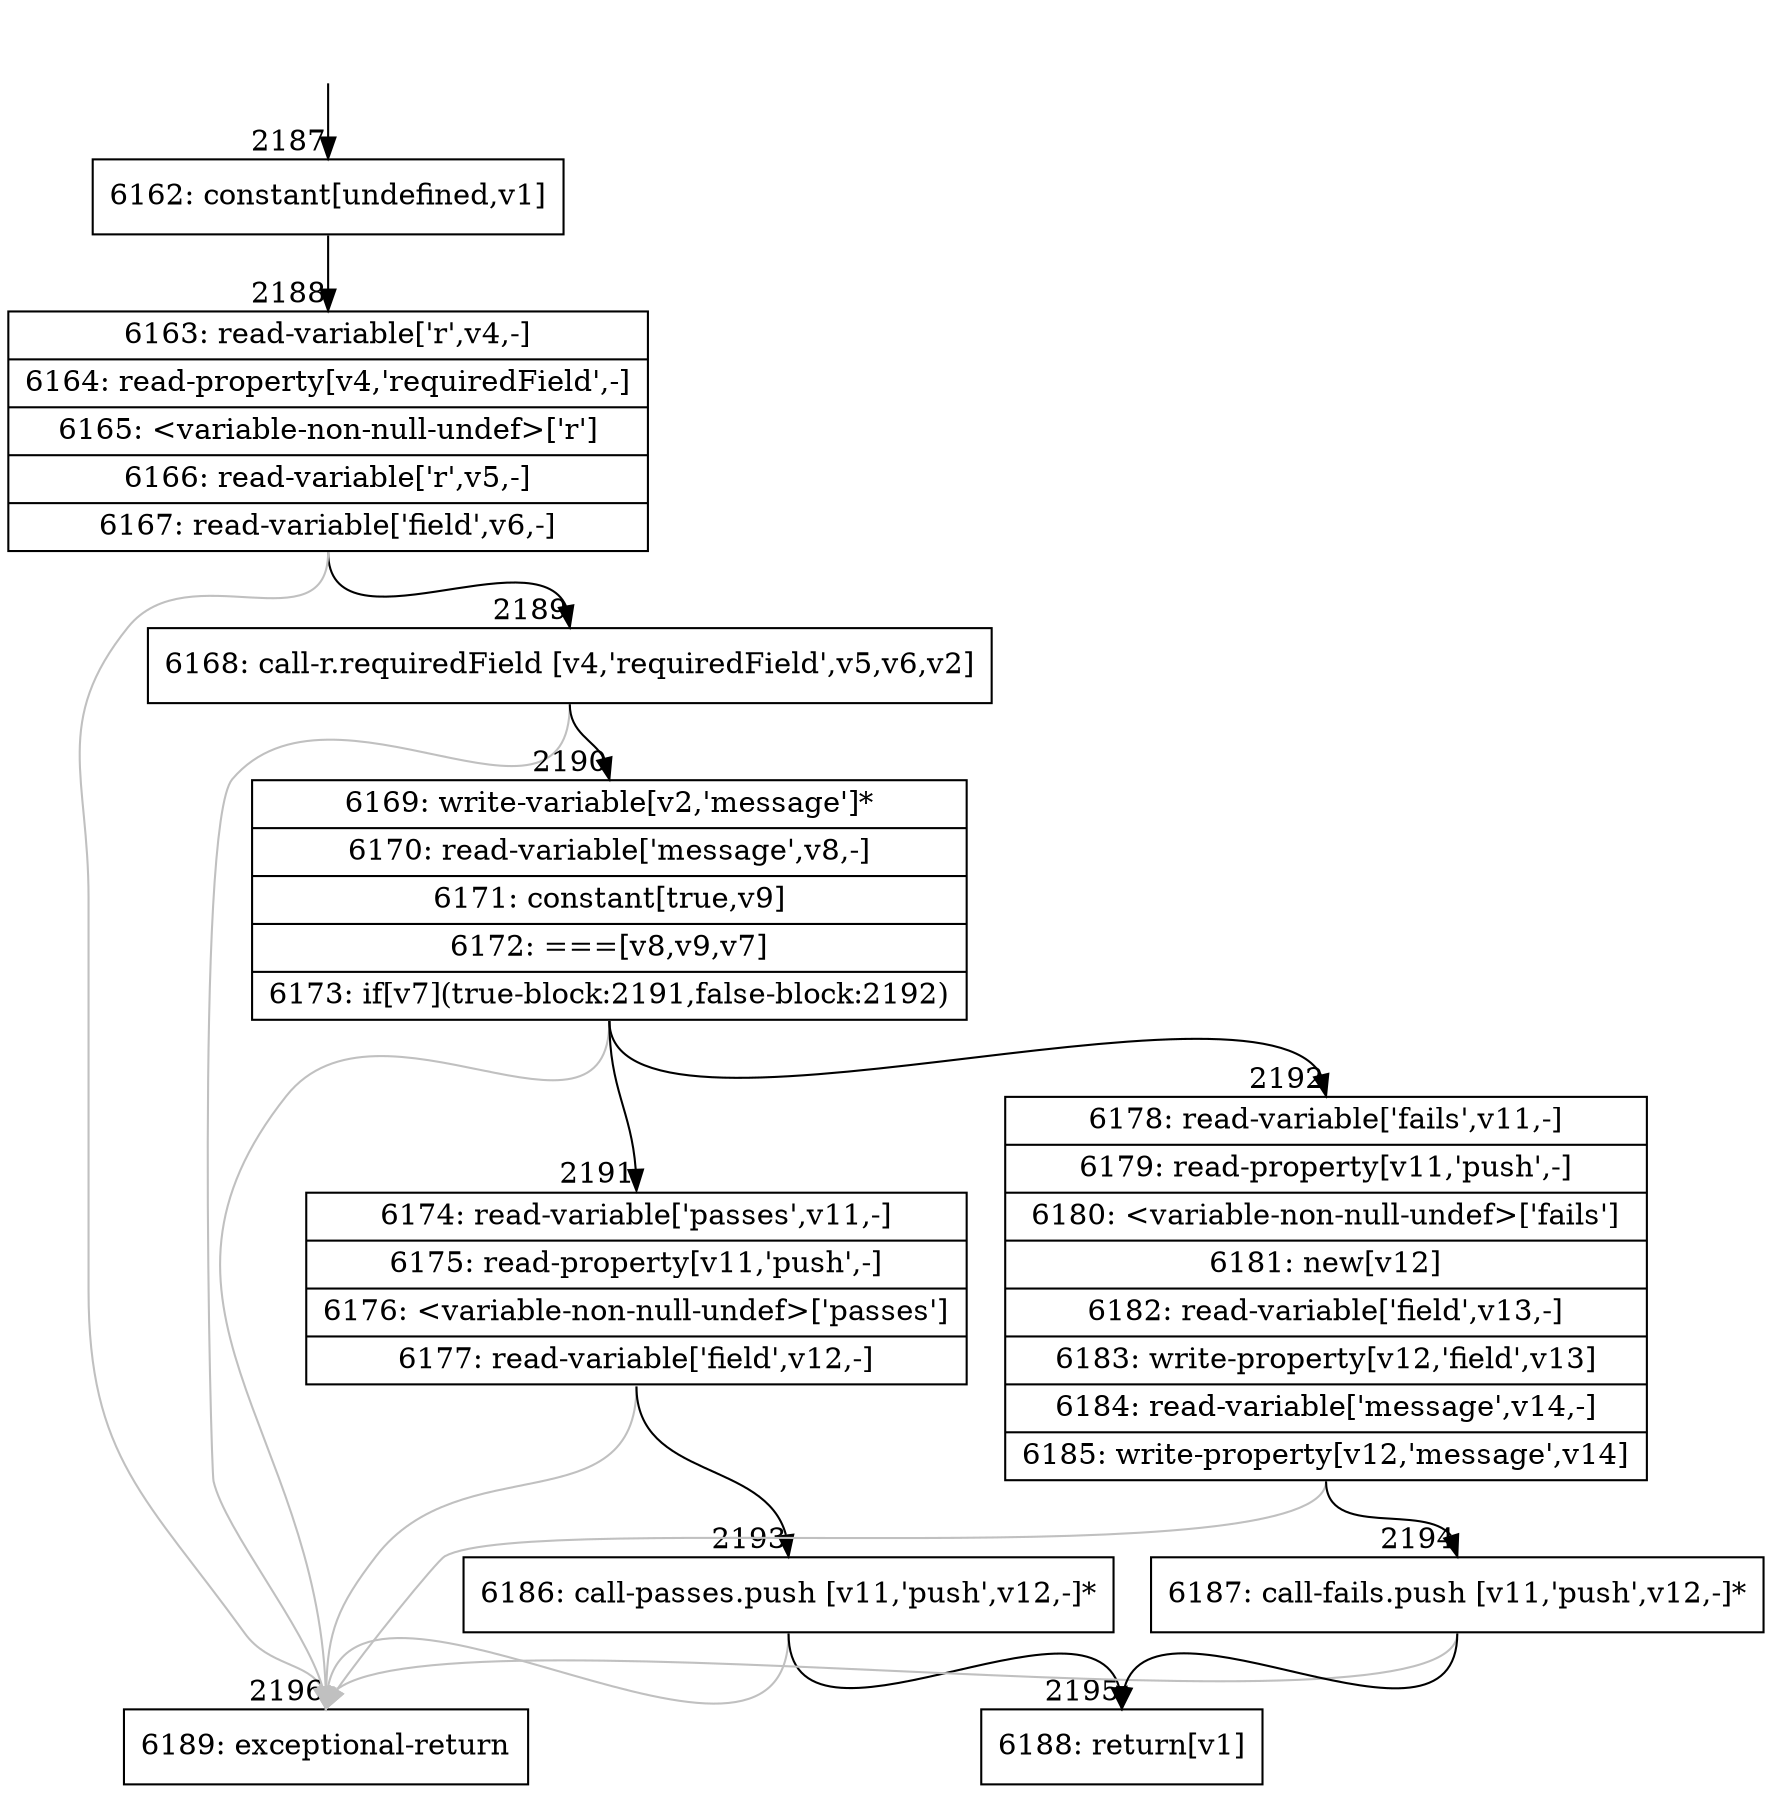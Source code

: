 digraph {
rankdir="TD"
BB_entry181[shape=none,label=""];
BB_entry181 -> BB2187 [tailport=s, headport=n, headlabel="    2187"]
BB2187 [shape=record label="{6162: constant[undefined,v1]}" ] 
BB2187 -> BB2188 [tailport=s, headport=n, headlabel="      2188"]
BB2188 [shape=record label="{6163: read-variable['r',v4,-]|6164: read-property[v4,'requiredField',-]|6165: \<variable-non-null-undef\>['r']|6166: read-variable['r',v5,-]|6167: read-variable['field',v6,-]}" ] 
BB2188 -> BB2189 [tailport=s, headport=n, headlabel="      2189"]
BB2188 -> BB2196 [tailport=s, headport=n, color=gray, headlabel="      2196"]
BB2189 [shape=record label="{6168: call-r.requiredField [v4,'requiredField',v5,v6,v2]}" ] 
BB2189 -> BB2190 [tailport=s, headport=n, headlabel="      2190"]
BB2189 -> BB2196 [tailport=s, headport=n, color=gray]
BB2190 [shape=record label="{6169: write-variable[v2,'message']*|6170: read-variable['message',v8,-]|6171: constant[true,v9]|6172: ===[v8,v9,v7]|6173: if[v7](true-block:2191,false-block:2192)}" ] 
BB2190 -> BB2191 [tailport=s, headport=n, headlabel="      2191"]
BB2190 -> BB2192 [tailport=s, headport=n, headlabel="      2192"]
BB2190 -> BB2196 [tailport=s, headport=n, color=gray]
BB2191 [shape=record label="{6174: read-variable['passes',v11,-]|6175: read-property[v11,'push',-]|6176: \<variable-non-null-undef\>['passes']|6177: read-variable['field',v12,-]}" ] 
BB2191 -> BB2193 [tailport=s, headport=n, headlabel="      2193"]
BB2191 -> BB2196 [tailport=s, headport=n, color=gray]
BB2192 [shape=record label="{6178: read-variable['fails',v11,-]|6179: read-property[v11,'push',-]|6180: \<variable-non-null-undef\>['fails']|6181: new[v12]|6182: read-variable['field',v13,-]|6183: write-property[v12,'field',v13]|6184: read-variable['message',v14,-]|6185: write-property[v12,'message',v14]}" ] 
BB2192 -> BB2194 [tailport=s, headport=n, headlabel="      2194"]
BB2192 -> BB2196 [tailport=s, headport=n, color=gray]
BB2193 [shape=record label="{6186: call-passes.push [v11,'push',v12,-]*}" ] 
BB2193 -> BB2195 [tailport=s, headport=n, headlabel="      2195"]
BB2193 -> BB2196 [tailport=s, headport=n, color=gray]
BB2194 [shape=record label="{6187: call-fails.push [v11,'push',v12,-]*}" ] 
BB2194 -> BB2195 [tailport=s, headport=n]
BB2194 -> BB2196 [tailport=s, headport=n, color=gray]
BB2195 [shape=record label="{6188: return[v1]}" ] 
BB2196 [shape=record label="{6189: exceptional-return}" ] 
//#$~ 2014
}
